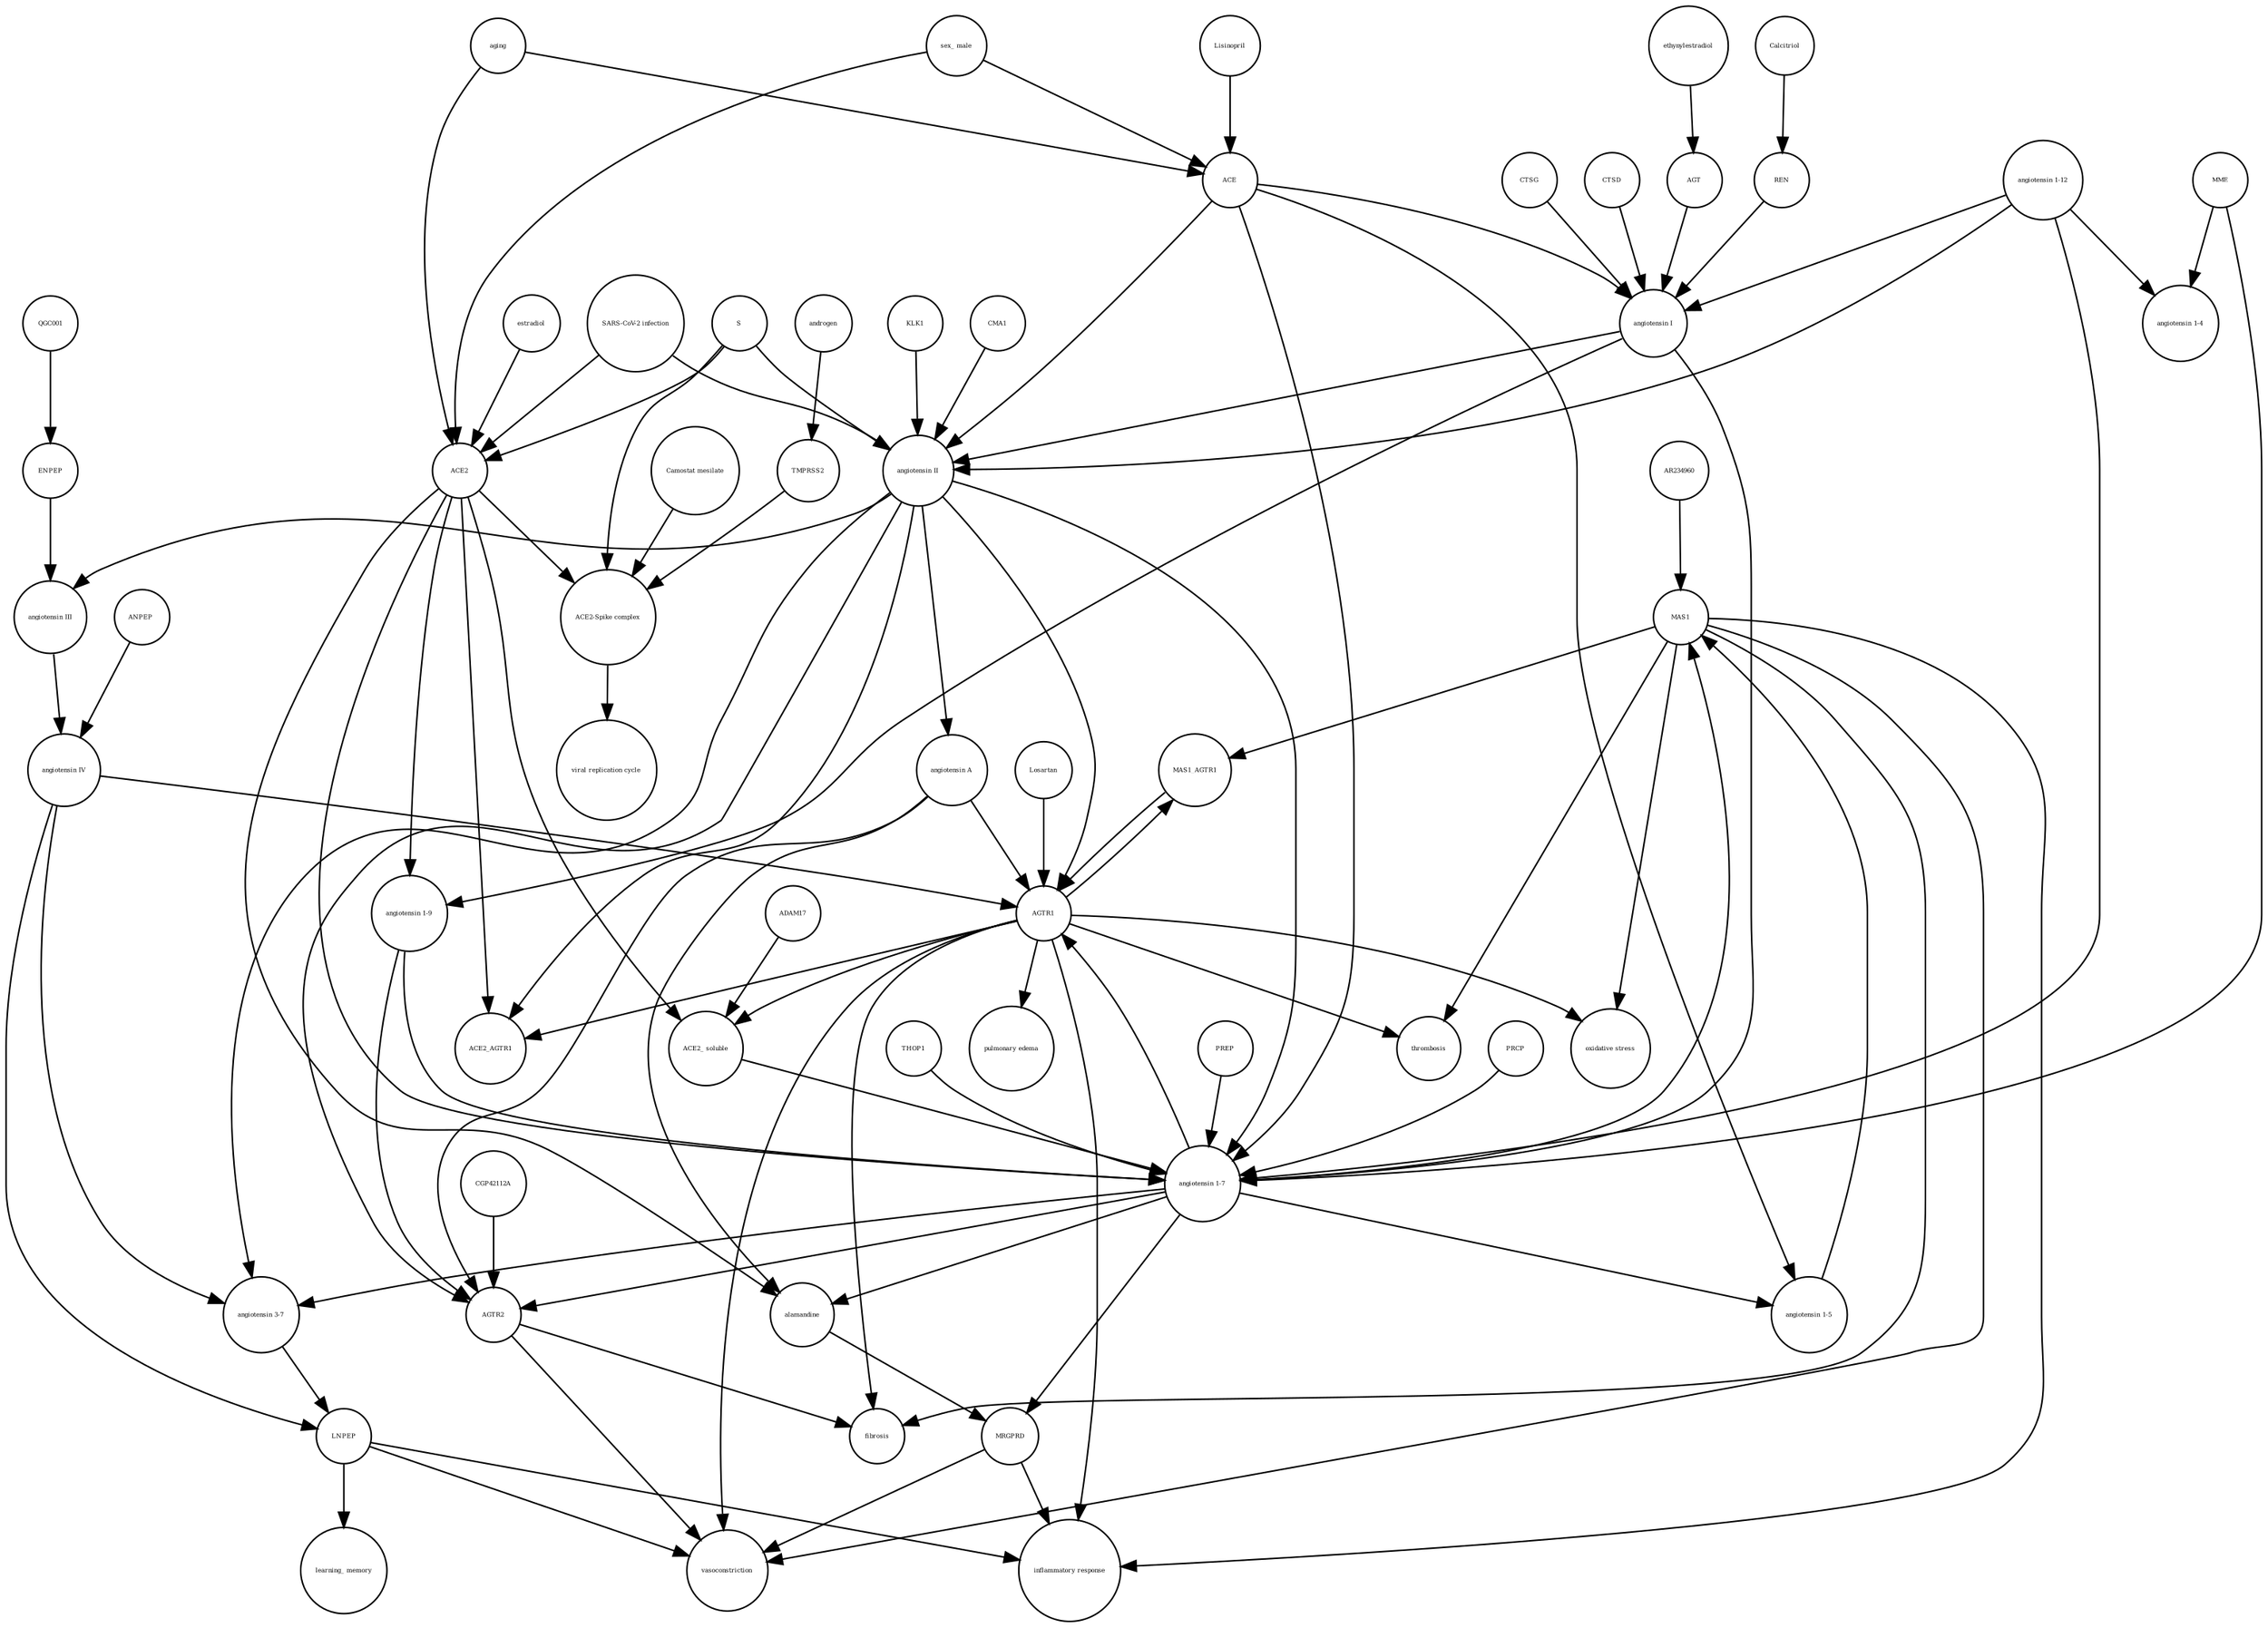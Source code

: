 strict digraph  {
MRGPRD [annotation="urn_miriam_hgnc_HGNC%3A29626", bipartite=0, cls=macromolecule, fontsize=4, label=MRGPRD, shape=circle];
"inflammatory response" [annotation="urn_miriam_obo.go_GO%3A0006954", bipartite=0, cls=phenotype, fontsize=4, label="inflammatory response", shape=circle];
MAS1 [annotation="urn_miriam_hgnc_HGNC%3A6899", bipartite=0, cls=macromolecule, fontsize=4, label=MAS1, shape=circle];
AGTR2 [annotation="urn_miriam_hgnc_HGNC%3A338", bipartite=0, cls=macromolecule, fontsize=4, label=AGTR2, shape=circle];
vasoconstriction [annotation=urn_miriam_mesh_D014661, bipartite=0, cls=phenotype, fontsize=4, label=vasoconstriction, shape=circle];
AGTR1 [annotation="urn_miriam_hgnc_HGNC%3A336", bipartite=0, cls=macromolecule, fontsize=4, label=AGTR1, shape=circle];
"oxidative stress" [annotation="urn_miriam_obo.go_GO%3A0006979", bipartite=0, cls=phenotype, fontsize=4, label="oxidative stress", shape=circle];
LNPEP [annotation="urn_miriam_hgnc_HGNC%3A6656", bipartite=0, cls=macromolecule, fontsize=4, label=LNPEP, shape=circle];
"learning_ memory" [annotation=urn_miriam_mesh_D007858, bipartite=0, cls=phenotype, fontsize=4, label="learning_ memory", shape=circle];
"ACE2-Spike complex" [annotation=urn_miriam_pubmed_32275855, bipartite=0, cls=complex, fontsize=4, label="ACE2-Spike complex", shape=circle];
"viral replication cycle" [annotation=urn_miriam_mesh_D014661, bipartite=0, cls=phenotype, fontsize=4, label="viral replication cycle", shape=circle];
"pulmonary edema" [annotation=urn_miriam_mesh_D011654, bipartite=0, cls=phenotype, fontsize=4, label="pulmonary edema", shape=circle];
fibrosis [annotation=urn_miriam_mesh_D005355, bipartite=0, cls=phenotype, fontsize=4, label=fibrosis, shape=circle];
thrombosis [annotation=urn_miriam_mesh_D013927, bipartite=0, cls=phenotype, fontsize=4, label=thrombosis, shape=circle];
"angiotensin 1-9" [annotation="urn_miriam_obo.chebi_CHEBI%3A80128", bipartite=0, cls="simple chemical", fontsize=4, label="angiotensin 1-9", shape=circle];
CGP42112A [annotation="urn_miriam_obo.chebi_CHEBI%3A147302", bipartite=0, cls="simple chemical", fontsize=4, label=CGP42112A, shape=circle];
"angiotensin 3-7" [annotation=urn_miriam_pubmed_30934934, bipartite=0, cls="simple chemical", fontsize=4, label="angiotensin 3-7", shape=circle];
ethynylestradiol [annotation="urn_miriam_obo.chebi_CHEBI%3A4903", bipartite=0, cls="simple chemical", fontsize=4, label=ethynylestradiol, shape=circle];
ACE2 [annotation="urn_miriam_hgnc_HGNC%3A13557", bipartite=0, cls=macromolecule, fontsize=4, label=ACE2, shape=circle];
ACE2_AGTR1 [annotation=urn_miriam_pubmed_25225202, bipartite=0, cls=complex, fontsize=4, label=ACE2_AGTR1, shape=circle];
"angiotensin IV" [annotation="urn_miriam_obo.chebi_CHEBI%3A80127", bipartite=0, cls="simple chemical", fontsize=4, label="angiotensin IV", shape=circle];
"angiotensin 1-4" [annotation=urn_miriam_pubmed_22490446, bipartite=0, cls="simple chemical", fontsize=4, label="angiotensin 1-4", shape=circle];
"angiotensin III" [annotation="urn_miriam_obo.chebi_CHEBI%3A89666", bipartite=0, cls="simple chemical", fontsize=4, label="angiotensin III", shape=circle];
"ANPEP " [annotation="urn_miriam_hgnc_HGNC%3A500", bipartite=0, cls=macromolecule, fontsize=4, label="ANPEP ", shape=circle];
"angiotensin II" [annotation="urn_miriam_obo.chebi_CHEBI%3A2718", bipartite=0, cls="simple chemical", fontsize=4, label="angiotensin II", shape=circle];
CTSG [annotation="urn_miriam_hgnc_HGNC%3A2532", bipartite=0, cls=macromolecule, fontsize=4, label=CTSG, shape=circle];
"Camostat mesilate" [annotation="urn_miriam_obo.chebi_CHEBI%3A135632", bipartite=0, cls="simple chemical", fontsize=4, label="Camostat mesilate", shape=circle];
"angiotensin I" [annotation="urn_miriam_obo.chebi_CHEBI%3A2718", bipartite=0, cls="simple chemical", fontsize=4, label="angiotensin I", shape=circle];
Calcitriol [annotation="urn_miriam_obo.chebi_CHEBI%3A17823", bipartite=0, cls="simple chemical", fontsize=4, label=Calcitriol, shape=circle];
TMPRSS2 [annotation="urn_miriam_hgnc_HGNC%3A11876", bipartite=0, cls=macromolecule, fontsize=4, label=TMPRSS2, shape=circle];
"angiotensin A" [annotation="urn_miriam_kegg.compound_C20970|urn_miriam_pubchem.compound_91691124", bipartite=0, cls="simple chemical", fontsize=4, label="angiotensin A", shape=circle];
"ACE2_ soluble" [annotation="urn_miriam_hgnc.symbol_ACE2", bipartite=0, cls=macromolecule, fontsize=4, label="ACE2_ soluble", shape=circle];
ENPEP [annotation="urn_miriam_hgnc_HGNC%3A3355", bipartite=0, cls=macromolecule, fontsize=4, label=ENPEP, shape=circle];
MME [annotation="urn_miriam_hgnc_HGNC%3A7154", bipartite=0, cls=macromolecule, fontsize=4, label=MME, shape=circle];
AGT [annotation="urn_miriam_hgnc_HGNC%3A333", bipartite=0, cls=macromolecule, fontsize=4, label=AGT, shape=circle];
ACE [annotation="urn_miriam_hgnc_HGNC%3A2707", bipartite=0, cls=macromolecule, fontsize=4, label=ACE, shape=circle];
Losartan [annotation="urn_miriam_obo.chebi_CHEBI%3A6541", bipartite=0, cls="simple chemical", fontsize=4, label=Losartan, shape=circle];
estradiol [annotation="urn_miriam_obo.chebi_CHEBI%3A16469", bipartite=0, cls="simple chemical", fontsize=4, label=estradiol, shape=circle];
PREP [annotation="urn_miriam_hgnc_HGNC%3A9358", bipartite=0, cls=macromolecule, fontsize=4, label=PREP, shape=circle];
androgen [annotation="urn_miriam_obo.chebi_CHEBI%3A50113", bipartite=0, cls="simple chemical", fontsize=4, label=androgen, shape=circle];
"SARS-CoV-2 infection" [annotation="urn_miriam_taxonomy_2697049|urn_miriam_mesh_C000657245", bipartite=0, cls=phenotype, fontsize=4, label="SARS-CoV-2 infection", shape=circle];
alamandine [annotation="urn_miriam_pubchem.compound_44192273", bipartite=0, cls="simple chemical", fontsize=4, label=alamandine, shape=circle];
"angiotensin 1-7" [annotation="urn_miriam_obo.chebi_CHEBI%3A55438", bipartite=0, cls="simple chemical", fontsize=4, label="angiotensin 1-7", shape=circle];
CTSD [annotation="urn_miriam_hgnc_HGNC%3A2529", bipartite=0, cls=macromolecule, fontsize=4, label=CTSD, shape=circle];
CMA1 [annotation="urn_miriam_hgnc_HGNC%3A2097", bipartite=0, cls=macromolecule, fontsize=4, label=CMA1, shape=circle];
"angiotensin 1-5" [annotation="urn_miriam_obo.chebi_CHEBI%3A80129", bipartite=0, cls="simple chemical", fontsize=4, label="angiotensin 1-5", shape=circle];
PRCP [annotation="urn_miriam_hgnc_HGNC%3A9344", bipartite=0, cls=macromolecule, fontsize=4, label=PRCP, shape=circle];
"sex_ male" [annotation=urn_miriam_mesh_D008297, bipartite=0, cls=phenotype, fontsize=4, label="sex_ male", shape=circle];
QGC001 [annotation=urn_miriam_pubmed_24337978, bipartite=0, cls="simple chemical", fontsize=4, label=QGC001, shape=circle];
THOP1 [annotation="urn_miriam_hgnc_HGNC%3A11793", bipartite=0, cls=macromolecule, fontsize=4, label=THOP1, shape=circle];
MAS1_AGTR1 [annotation=urn_miriam_pubmed_15809376, bipartite=0, cls=complex, fontsize=4, label=MAS1_AGTR1, shape=circle];
KLK1 [annotation="urn_miriam_hgnc_HGNC%3A6357", bipartite=0, cls=macromolecule, fontsize=4, label=KLK1, shape=circle];
Lisinopril [annotation="urn_miriam_obo.chebi_CHEBI%3A43755", bipartite=0, cls="simple chemical", fontsize=4, label=Lisinopril, shape=circle];
REN [annotation="urn_miriam_hgnc_HGNC%3A9958", bipartite=0, cls=macromolecule, fontsize=4, label=REN, shape=circle];
aging [annotation="urn_miriam_obo.go_GO%3A0007568", bipartite=0, cls=phenotype, fontsize=4, label=aging, shape=circle];
S [annotation="urn_miriam_uniprot_P0DTC2|urn_miriam_uniprot_P59594", bipartite=0, cls=macromolecule, fontsize=4, label=S, shape=circle];
ADAM17 [annotation="urn_miriam_hgnc_HGNC%3A195", bipartite=0, cls=macromolecule, fontsize=4, label=ADAM17, shape=circle];
AR234960 [annotation="urn_miriam_pubchem.compound_146025955", bipartite=0, cls="simple chemical", fontsize=4, label=AR234960, shape=circle];
"angiotensin 1-12" [annotation=urn_miriam_pubmed_27465904, bipartite=0, cls="simple chemical", fontsize=4, label="angiotensin 1-12", shape=circle];
MRGPRD -> "inflammatory response"  [annotation="", interaction_type=inhibition];
MRGPRD -> vasoconstriction  [annotation="", interaction_type=inhibition];
MAS1 -> "inflammatory response"  [annotation="", interaction_type=inhibition];
MAS1 -> vasoconstriction  [annotation="", interaction_type=inhibition];
MAS1 -> fibrosis  [annotation="", interaction_type=inhibition];
MAS1 -> "oxidative stress"  [annotation="", interaction_type=inhibition];
MAS1 -> thrombosis  [annotation="", interaction_type=inhibition];
MAS1 -> MAS1_AGTR1  [annotation="", interaction_type=production];
AGTR2 -> vasoconstriction  [annotation="", interaction_type=inhibition];
AGTR2 -> fibrosis  [annotation="", interaction_type=inhibition];
AGTR1 -> "oxidative stress"  [annotation="", interaction_type="necessary stimulation"];
AGTR1 -> "inflammatory response"  [annotation="", interaction_type="necessary stimulation"];
AGTR1 -> vasoconstriction  [annotation="", interaction_type="necessary stimulation"];
AGTR1 -> "pulmonary edema"  [annotation="", interaction_type="necessary stimulation"];
AGTR1 -> fibrosis  [annotation="", interaction_type="necessary stimulation"];
AGTR1 -> thrombosis  [annotation="", interaction_type="necessary stimulation"];
AGTR1 -> MAS1_AGTR1  [annotation="", interaction_type=production];
AGTR1 -> "ACE2_ soluble"  [annotation="urn_miriam_pubmed_24227843|urn_miriam_taxonomy_9606|urn_miriam_pubmed_32333398|urn_miriam_pubmed_28512108", interaction_type=stimulation];
AGTR1 -> ACE2_AGTR1  [annotation="", interaction_type=production];
LNPEP -> "learning_ memory"  [annotation="", interaction_type="necessary stimulation"];
LNPEP -> "inflammatory response"  [annotation="", interaction_type=inhibition];
LNPEP -> vasoconstriction  [annotation="", interaction_type=inhibition];
"ACE2-Spike complex" -> "viral replication cycle"  [annotation="", interaction_type="necessary stimulation"];
"angiotensin 1-9" -> AGTR2  [annotation="urn_miriam_pubmed_30048754|urn_miriam_taxonomy_10116", interaction_type=stimulation];
"angiotensin 1-9" -> "angiotensin 1-7"  [annotation="", interaction_type=production];
CGP42112A -> AGTR2  [annotation="urn_miriam_pubmed_25014541|urn_miriam_taxonomy_9606", interaction_type=stimulation];
"angiotensin 3-7" -> LNPEP  [annotation="urn_miriam_pubmed_30934934|urn_miriam_taxonomy_40674", interaction_type=stimulation];
ethynylestradiol -> AGT  [annotation="urn_miriam_pubmed_8351287|urn_miriam_taxonomy_10116", interaction_type=stimulation];
ACE2 -> "angiotensin 1-7"  [annotation="urn_miriam_taxonomy_10090|urn_miriam_pubmed_23392115", interaction_type=catalysis];
ACE2 -> alamandine  [annotation="urn_miriam_pubmed_23446738|urn_miriam_taxonomy_9606", interaction_type=catalysis];
ACE2 -> "angiotensin 1-9"  [annotation="urn_miriam_pubmed_10969042|urn_miriam_taxonomy_9606", interaction_type=catalysis];
ACE2 -> "ACE2-Spike complex"  [annotation="", interaction_type=production];
ACE2 -> "ACE2_ soluble"  [annotation="", interaction_type=production];
ACE2 -> ACE2_AGTR1  [annotation="", interaction_type=production];
"angiotensin IV" -> "angiotensin 3-7"  [annotation="", interaction_type=production];
"angiotensin IV" -> AGTR1  [annotation="urn_miriam_pubmed_26497614|urn_miriam_taxonomy_10116|urn_miriam_pubmed_17630322|urn_miriam_pubmed_32333398|urn_miriam_pubmed_17138938|urn_miriam_taxonomy_9606", interaction_type=stimulation];
"angiotensin IV" -> LNPEP  [annotation="urn_miriam_pubmed_11707427|urn_miriam_taxonomy_9606", interaction_type=stimulation];
"angiotensin III" -> "angiotensin IV"  [annotation="", interaction_type=production];
"ANPEP " -> "angiotensin IV"  [annotation="urn_miriam_pubmed_8876246|urn_miriam_taxonomy_10090", interaction_type=catalysis];
"angiotensin II" -> AGTR2  [annotation="urn_miriam_pubmed_17630322|urn_miriam_taxonomy_9606|urn_miriam_pubmed_17138938", interaction_type=stimulation];
"angiotensin II" -> AGTR1  [annotation="urn_miriam_pubmed_26497614|urn_miriam_taxonomy_10116|urn_miriam_pubmed_17630322|urn_miriam_pubmed_32333398|urn_miriam_pubmed_17138938|urn_miriam_taxonomy_9606", interaction_type=stimulation];
"angiotensin II" -> "angiotensin A"  [annotation="", interaction_type=production];
"angiotensin II" -> "angiotensin 1-7"  [annotation="", interaction_type=production];
"angiotensin II" -> "angiotensin 3-7"  [annotation="", interaction_type=production];
"angiotensin II" -> "angiotensin III"  [annotation="", interaction_type=production];
"angiotensin II" -> ACE2_AGTR1  [annotation="urn_miriam_pubmed_25225202|urn_miriam_taxonomy_9606", interaction_type=inhibition];
CTSG -> "angiotensin I"  [annotation="urn_miriam_pubmed_6172448|urn_miriam_taxonomy_9606", interaction_type=catalysis];
"Camostat mesilate" -> "ACE2-Spike complex"  [annotation="urn_miriam_pubmed_32142651|urn_miriam_taxonomy_9606|urn_miriam_uniprot_P0DTC2", interaction_type=inhibition];
"angiotensin I" -> "angiotensin II"  [annotation="", interaction_type=production];
"angiotensin I" -> "angiotensin 1-7"  [annotation="", interaction_type=production];
"angiotensin I" -> "angiotensin 1-9"  [annotation="", interaction_type=production];
Calcitriol -> REN  [annotation="urn_miriam_pubmed_12122115|urn_miriam_taxonomy_10090", interaction_type=inhibition];
TMPRSS2 -> "ACE2-Spike complex"  [annotation="urn_miriam_pubmed_32142651|urn_miriam_taxonomy_9606|urn_miriam_uniprot_P0DTC2", interaction_type=stimulation];
"angiotensin A" -> AGTR2  [annotation="urn_miriam_pubmed_17630322|urn_miriam_taxonomy_9606|urn_miriam_pubmed_17138938", interaction_type=stimulation];
"angiotensin A" -> alamandine  [annotation="", interaction_type=production];
"angiotensin A" -> AGTR1  [annotation="urn_miriam_pubmed_26497614|urn_miriam_taxonomy_10116|urn_miriam_pubmed_17630322|urn_miriam_pubmed_32333398|urn_miriam_pubmed_17138938|urn_miriam_taxonomy_9606", interaction_type=stimulation];
"ACE2_ soluble" -> "angiotensin 1-7"  [annotation="urn_miriam_pubmed_28512108|urn_miriam_taxonomy_9606", interaction_type=stimulation];
ENPEP -> "angiotensin III"  [annotation="urn_miriam_pubmed_8876246|urn_miriam_taxonomy_10090", interaction_type=catalysis];
MME -> "angiotensin 1-7"  [annotation="urn_miriam_taxonomy_9606|urn_miriam_pubmed_15283675", interaction_type=catalysis];
MME -> "angiotensin 1-4"  [annotation="urn_miriam_pubmed_22490446|urn_miriam_taxonomy_10116", interaction_type=catalysis];
AGT -> "angiotensin I"  [annotation="", interaction_type=production];
ACE -> "angiotensin II"  [annotation="urn_miriam_taxonomy_9606|urn_miriam_pubmed_10969042", interaction_type=catalysis];
ACE -> "angiotensin 1-5"  [annotation="urn_miriam_pubmed_10969042|urn_miriam_taxonomy_9606", interaction_type=catalysis];
ACE -> "angiotensin 1-7"  [annotation="urn_miriam_pubmed_15283675|urn_miriam_taxonomy_9606", interaction_type=catalysis];
ACE -> "angiotensin I"  [annotation="urn_miriam_pubmed_22490446|urn_miriam_taxonomy_10116", interaction_type=catalysis];
Losartan -> AGTR1  [annotation="urn_miriam_pubmed_24530803|urn_miriam_taxonomy_8355", interaction_type=inhibition];
estradiol -> ACE2  [annotation="urn_miriam_pubmed_32432918|urn_miriam_taxonomy_9606|urn_miriam_pubmed_19864379|urn_miriam_uniprot_P59594", interaction_type=inhibition];
PREP -> "angiotensin 1-7"  [annotation="urn_miriam_pubmed_1310484|urn_miriam_taxonomy_9606", interaction_type=catalysis];
androgen -> TMPRSS2  [annotation="urn_miriam_pubmed_10485450|urn_miriam_taxonomy_9606", interaction_type=stimulation];
"SARS-CoV-2 infection" -> ACE2  [annotation="urn_miriam_pubmed_32408336|urn_miriam_taxonomy_9606", interaction_type=inhibition];
"SARS-CoV-2 infection" -> "angiotensin II"  [annotation="urn_miriam_pubmed_32048163|urn_miriam_taxonomy_9606", interaction_type=stimulation];
alamandine -> MRGPRD  [annotation="urn_miriam_pubmed_23446738|urn_miriam_taxonomy_9606", interaction_type=stimulation];
"angiotensin 1-7" -> MRGPRD  [annotation="urn_miriam_pubmed_27217404|urn_miriam_taxonomy_9606", interaction_type=stimulation];
"angiotensin 1-7" -> AGTR2  [annotation="urn_miriam_pubmed_15767466|urn_miriam_taxonomy_10116", interaction_type=stimulation];
"angiotensin 1-7" -> "angiotensin 1-5"  [annotation="", interaction_type=production];
"angiotensin 1-7" -> alamandine  [annotation="", interaction_type=production];
"angiotensin 1-7" -> "angiotensin 3-7"  [annotation="", interaction_type=production];
"angiotensin 1-7" -> AGTR1  [annotation="urn_miriam_pubmed_29928987|urn_miriam_taxonomy_9606", interaction_type=inhibition];
"angiotensin 1-7" -> MAS1  [annotation="urn_miriam_pubmed_27217404|urn_miriam_taxonomy_9606", interaction_type=stimulation];
CTSD -> "angiotensin I"  [annotation="urn_miriam_pubmed_6172448|urn_miriam_taxonomy_9606", interaction_type=catalysis];
CMA1 -> "angiotensin II"  [annotation="urn_miriam_pubmed_22180785|urn_miriam_taxonomy_9606", interaction_type=catalysis];
"angiotensin 1-5" -> MAS1  [annotation="urn_miriam_pubmed_27660028|urn_miriam_taxonomy_10116", interaction_type=stimulation];
PRCP -> "angiotensin 1-7"  [annotation="urn_miriam_taxonomy_10090|urn_miriam_pubmed_23392115", interaction_type=catalysis];
"sex_ male" -> ACE  [annotation="urn_miriam_pubmed_26171856|urn_miriam_taxonomy_10116", interaction_type=stimulation];
"sex_ male" -> ACE2  [annotation="urn_miriam_pubmed_26171856|urn_miriam_taxonomy_10116", interaction_type=stimulation];
QGC001 -> ENPEP  [annotation="urn_miriam_pubmed_22710644|urn_miriam_taxonomy_10116", interaction_type=inhibition];
THOP1 -> "angiotensin 1-7"  [annotation="urn_miriam_pubmed_24041943|urn_miriam_taxonomy_10116", interaction_type=catalysis];
MAS1_AGTR1 -> AGTR1  [annotation="urn_miriam_pubmed_15809376|urn_miriam_taxonomy_9606", interaction_type=inhibition];
KLK1 -> "angiotensin II"  [annotation="urn_miriam_taxonomy_9823|urn_miriam_pubmed_6555043", interaction_type=catalysis];
Lisinopril -> ACE  [annotation="urn_miriam_pubmed_2550696|urn_miriam_taxonomy_9606", interaction_type=inhibition];
REN -> "angiotensin I"  [annotation="urn_miriam_pubmed_10585461|urn_miriam_taxonomy_9606", interaction_type=catalysis];
aging -> ACE2  [annotation="urn_miriam_pubmed_20689271|urn_miriam_taxonomy_10116", interaction_type=inhibition];
aging -> ACE  [annotation="urn_miriam_pubmed_20689271|urn_miriam_taxonomy_10116", interaction_type=stimulation];
S -> "ACE2-Spike complex"  [annotation="", interaction_type=production];
S -> ACE2  [annotation="urn_miriam_pubmed_32432918|urn_miriam_taxonomy_9606|urn_miriam_pubmed_19864379|urn_miriam_uniprot_P59594", interaction_type=inhibition];
S -> "angiotensin II"  [annotation="urn_miriam_pubmed_16007097|urn_miriam_taxonomy_10090|urn_miriam_uniprot_P59594", interaction_type=stimulation];
ADAM17 -> "ACE2_ soluble"  [annotation="urn_miriam_pubmed_24227843|urn_miriam_taxonomy_9606|urn_miriam_pubmed_32333398|urn_miriam_pubmed_28512108", interaction_type=catalysis];
AR234960 -> MAS1  [annotation="urn_miriam_pubmed_29287092|urn_miriam_taxonomy_9606", interaction_type=stimulation];
"angiotensin 1-12" -> "angiotensin 1-4"  [annotation="", interaction_type=production];
"angiotensin 1-12" -> "angiotensin I"  [annotation="", interaction_type=production];
"angiotensin 1-12" -> "angiotensin II"  [annotation="", interaction_type=production];
"angiotensin 1-12" -> "angiotensin 1-7"  [annotation="", interaction_type=production];
}
